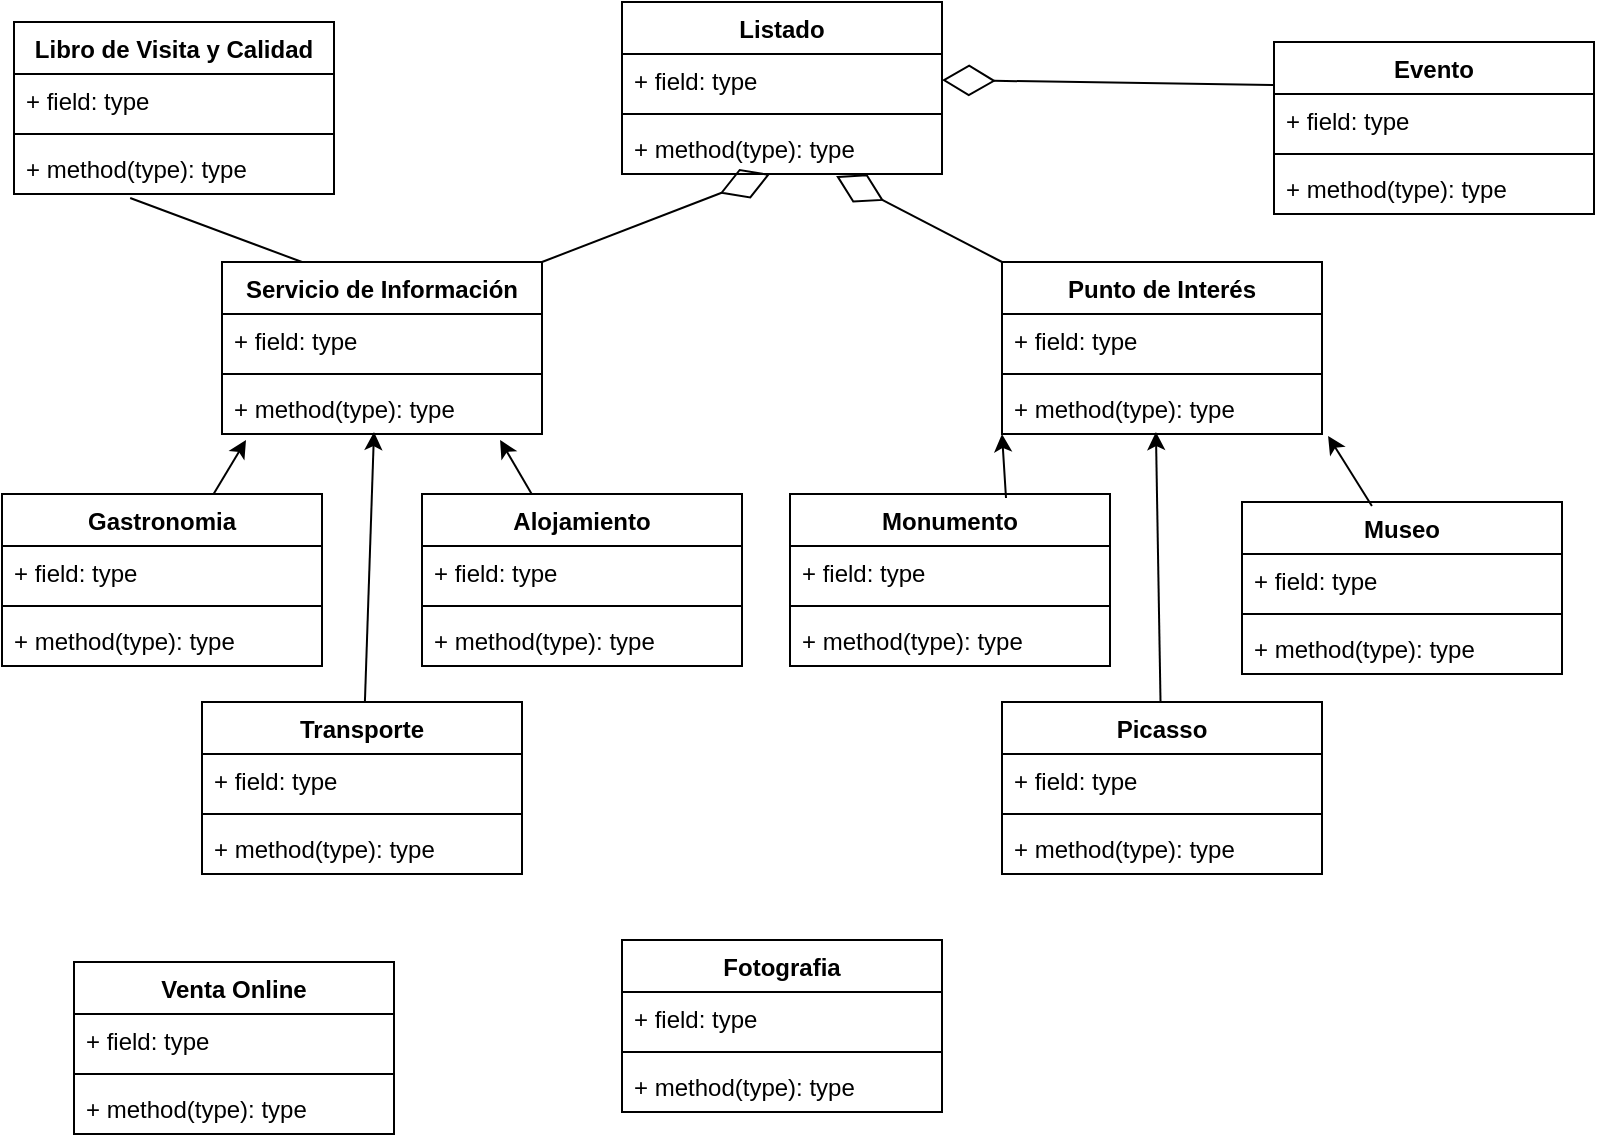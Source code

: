 <mxfile version="14.1.8" type="device"><diagram id="dx6dwqMcYqX5ePkKCm4N" name="Página-1"><mxGraphModel dx="846" dy="494" grid="1" gridSize="10" guides="1" tooltips="1" connect="1" arrows="1" fold="1" page="1" pageScale="1" pageWidth="827" pageHeight="1169" math="0" shadow="0"><root><mxCell id="0"/><mxCell id="1" parent="0"/><mxCell id="3ctla1gUyHe3x9KRj98Z-1" value="Libro de Visita y Calidad" style="swimlane;fontStyle=1;align=center;verticalAlign=top;childLayout=stackLayout;horizontal=1;startSize=26;horizontalStack=0;resizeParent=1;resizeParentMax=0;resizeLast=0;collapsible=1;marginBottom=0;" parent="1" vertex="1"><mxGeometry x="30" y="40" width="160" height="86" as="geometry"/></mxCell><mxCell id="3ctla1gUyHe3x9KRj98Z-2" value="+ field: type" style="text;strokeColor=none;fillColor=none;align=left;verticalAlign=top;spacingLeft=4;spacingRight=4;overflow=hidden;rotatable=0;points=[[0,0.5],[1,0.5]];portConstraint=eastwest;" parent="3ctla1gUyHe3x9KRj98Z-1" vertex="1"><mxGeometry y="26" width="160" height="26" as="geometry"/></mxCell><mxCell id="3ctla1gUyHe3x9KRj98Z-3" value="" style="line;strokeWidth=1;fillColor=none;align=left;verticalAlign=middle;spacingTop=-1;spacingLeft=3;spacingRight=3;rotatable=0;labelPosition=right;points=[];portConstraint=eastwest;" parent="3ctla1gUyHe3x9KRj98Z-1" vertex="1"><mxGeometry y="52" width="160" height="8" as="geometry"/></mxCell><mxCell id="3ctla1gUyHe3x9KRj98Z-4" value="+ method(type): type" style="text;strokeColor=none;fillColor=none;align=left;verticalAlign=top;spacingLeft=4;spacingRight=4;overflow=hidden;rotatable=0;points=[[0,0.5],[1,0.5]];portConstraint=eastwest;" parent="3ctla1gUyHe3x9KRj98Z-1" vertex="1"><mxGeometry y="60" width="160" height="26" as="geometry"/></mxCell><mxCell id="3ctla1gUyHe3x9KRj98Z-5" value="Museo" style="swimlane;fontStyle=1;align=center;verticalAlign=top;childLayout=stackLayout;horizontal=1;startSize=26;horizontalStack=0;resizeParent=1;resizeParentMax=0;resizeLast=0;collapsible=1;marginBottom=0;" parent="1" vertex="1"><mxGeometry x="644" y="280" width="160" height="86" as="geometry"/></mxCell><mxCell id="3ctla1gUyHe3x9KRj98Z-6" value="+ field: type" style="text;strokeColor=none;fillColor=none;align=left;verticalAlign=top;spacingLeft=4;spacingRight=4;overflow=hidden;rotatable=0;points=[[0,0.5],[1,0.5]];portConstraint=eastwest;" parent="3ctla1gUyHe3x9KRj98Z-5" vertex="1"><mxGeometry y="26" width="160" height="26" as="geometry"/></mxCell><mxCell id="3ctla1gUyHe3x9KRj98Z-7" value="" style="line;strokeWidth=1;fillColor=none;align=left;verticalAlign=middle;spacingTop=-1;spacingLeft=3;spacingRight=3;rotatable=0;labelPosition=right;points=[];portConstraint=eastwest;" parent="3ctla1gUyHe3x9KRj98Z-5" vertex="1"><mxGeometry y="52" width="160" height="8" as="geometry"/></mxCell><mxCell id="3ctla1gUyHe3x9KRj98Z-8" value="+ method(type): type" style="text;strokeColor=none;fillColor=none;align=left;verticalAlign=top;spacingLeft=4;spacingRight=4;overflow=hidden;rotatable=0;points=[[0,0.5],[1,0.5]];portConstraint=eastwest;" parent="3ctla1gUyHe3x9KRj98Z-5" vertex="1"><mxGeometry y="60" width="160" height="26" as="geometry"/></mxCell><mxCell id="3ctla1gUyHe3x9KRj98Z-53" style="rounded=0;orthogonalLoop=1;jettySize=auto;html=1;entryX=0.481;entryY=0.962;entryDx=0;entryDy=0;entryPerimeter=0;" parent="1" source="3ctla1gUyHe3x9KRj98Z-12" target="3ctla1gUyHe3x9KRj98Z-52" edge="1"><mxGeometry relative="1" as="geometry"/></mxCell><mxCell id="3ctla1gUyHe3x9KRj98Z-12" value="Picasso" style="swimlane;fontStyle=1;align=center;verticalAlign=top;childLayout=stackLayout;horizontal=1;startSize=26;horizontalStack=0;resizeParent=1;resizeParentMax=0;resizeLast=0;collapsible=1;marginBottom=0;" parent="1" vertex="1"><mxGeometry x="524" y="380" width="160" height="86" as="geometry"/></mxCell><mxCell id="3ctla1gUyHe3x9KRj98Z-13" value="+ field: type" style="text;strokeColor=none;fillColor=none;align=left;verticalAlign=top;spacingLeft=4;spacingRight=4;overflow=hidden;rotatable=0;points=[[0,0.5],[1,0.5]];portConstraint=eastwest;" parent="3ctla1gUyHe3x9KRj98Z-12" vertex="1"><mxGeometry y="26" width="160" height="26" as="geometry"/></mxCell><mxCell id="3ctla1gUyHe3x9KRj98Z-14" value="" style="line;strokeWidth=1;fillColor=none;align=left;verticalAlign=middle;spacingTop=-1;spacingLeft=3;spacingRight=3;rotatable=0;labelPosition=right;points=[];portConstraint=eastwest;" parent="3ctla1gUyHe3x9KRj98Z-12" vertex="1"><mxGeometry y="52" width="160" height="8" as="geometry"/></mxCell><mxCell id="3ctla1gUyHe3x9KRj98Z-15" value="+ method(type): type" style="text;strokeColor=none;fillColor=none;align=left;verticalAlign=top;spacingLeft=4;spacingRight=4;overflow=hidden;rotatable=0;points=[[0,0.5],[1,0.5]];portConstraint=eastwest;" parent="3ctla1gUyHe3x9KRj98Z-12" vertex="1"><mxGeometry y="60" width="160" height="26" as="geometry"/></mxCell><mxCell id="3ctla1gUyHe3x9KRj98Z-16" value="Listado" style="swimlane;fontStyle=1;align=center;verticalAlign=top;childLayout=stackLayout;horizontal=1;startSize=26;horizontalStack=0;resizeParent=1;resizeParentMax=0;resizeLast=0;collapsible=1;marginBottom=0;" parent="1" vertex="1"><mxGeometry x="334" y="30" width="160" height="86" as="geometry"/></mxCell><mxCell id="3ctla1gUyHe3x9KRj98Z-17" value="+ field: type" style="text;strokeColor=none;fillColor=none;align=left;verticalAlign=top;spacingLeft=4;spacingRight=4;overflow=hidden;rotatable=0;points=[[0,0.5],[1,0.5]];portConstraint=eastwest;" parent="3ctla1gUyHe3x9KRj98Z-16" vertex="1"><mxGeometry y="26" width="160" height="26" as="geometry"/></mxCell><mxCell id="3ctla1gUyHe3x9KRj98Z-18" value="" style="line;strokeWidth=1;fillColor=none;align=left;verticalAlign=middle;spacingTop=-1;spacingLeft=3;spacingRight=3;rotatable=0;labelPosition=right;points=[];portConstraint=eastwest;" parent="3ctla1gUyHe3x9KRj98Z-16" vertex="1"><mxGeometry y="52" width="160" height="8" as="geometry"/></mxCell><mxCell id="3ctla1gUyHe3x9KRj98Z-19" value="+ method(type): type" style="text;strokeColor=none;fillColor=none;align=left;verticalAlign=top;spacingLeft=4;spacingRight=4;overflow=hidden;rotatable=0;points=[[0,0.5],[1,0.5]];portConstraint=eastwest;" parent="3ctla1gUyHe3x9KRj98Z-16" vertex="1"><mxGeometry y="60" width="160" height="26" as="geometry"/></mxCell><mxCell id="3ctla1gUyHe3x9KRj98Z-21" value="Fotografia" style="swimlane;fontStyle=1;align=center;verticalAlign=top;childLayout=stackLayout;horizontal=1;startSize=26;horizontalStack=0;resizeParent=1;resizeParentMax=0;resizeLast=0;collapsible=1;marginBottom=0;" parent="1" vertex="1"><mxGeometry x="334" y="499" width="160" height="86" as="geometry"/></mxCell><mxCell id="3ctla1gUyHe3x9KRj98Z-22" value="+ field: type" style="text;strokeColor=none;fillColor=none;align=left;verticalAlign=top;spacingLeft=4;spacingRight=4;overflow=hidden;rotatable=0;points=[[0,0.5],[1,0.5]];portConstraint=eastwest;" parent="3ctla1gUyHe3x9KRj98Z-21" vertex="1"><mxGeometry y="26" width="160" height="26" as="geometry"/></mxCell><mxCell id="3ctla1gUyHe3x9KRj98Z-23" value="" style="line;strokeWidth=1;fillColor=none;align=left;verticalAlign=middle;spacingTop=-1;spacingLeft=3;spacingRight=3;rotatable=0;labelPosition=right;points=[];portConstraint=eastwest;" parent="3ctla1gUyHe3x9KRj98Z-21" vertex="1"><mxGeometry y="52" width="160" height="8" as="geometry"/></mxCell><mxCell id="3ctla1gUyHe3x9KRj98Z-24" value="+ method(type): type" style="text;strokeColor=none;fillColor=none;align=left;verticalAlign=top;spacingLeft=4;spacingRight=4;overflow=hidden;rotatable=0;points=[[0,0.5],[1,0.5]];portConstraint=eastwest;" parent="3ctla1gUyHe3x9KRj98Z-21" vertex="1"><mxGeometry y="60" width="160" height="26" as="geometry"/></mxCell><mxCell id="3ctla1gUyHe3x9KRj98Z-25" value="Monumento" style="swimlane;fontStyle=1;align=center;verticalAlign=top;childLayout=stackLayout;horizontal=1;startSize=26;horizontalStack=0;resizeParent=1;resizeParentMax=0;resizeLast=0;collapsible=1;marginBottom=0;" parent="1" vertex="1"><mxGeometry x="418" y="276" width="160" height="86" as="geometry"/></mxCell><mxCell id="3ctla1gUyHe3x9KRj98Z-26" value="+ field: type" style="text;strokeColor=none;fillColor=none;align=left;verticalAlign=top;spacingLeft=4;spacingRight=4;overflow=hidden;rotatable=0;points=[[0,0.5],[1,0.5]];portConstraint=eastwest;" parent="3ctla1gUyHe3x9KRj98Z-25" vertex="1"><mxGeometry y="26" width="160" height="26" as="geometry"/></mxCell><mxCell id="3ctla1gUyHe3x9KRj98Z-27" value="" style="line;strokeWidth=1;fillColor=none;align=left;verticalAlign=middle;spacingTop=-1;spacingLeft=3;spacingRight=3;rotatable=0;labelPosition=right;points=[];portConstraint=eastwest;" parent="3ctla1gUyHe3x9KRj98Z-25" vertex="1"><mxGeometry y="52" width="160" height="8" as="geometry"/></mxCell><mxCell id="3ctla1gUyHe3x9KRj98Z-28" value="+ method(type): type" style="text;strokeColor=none;fillColor=none;align=left;verticalAlign=top;spacingLeft=4;spacingRight=4;overflow=hidden;rotatable=0;points=[[0,0.5],[1,0.5]];portConstraint=eastwest;" parent="3ctla1gUyHe3x9KRj98Z-25" vertex="1"><mxGeometry y="60" width="160" height="26" as="geometry"/></mxCell><mxCell id="3ctla1gUyHe3x9KRj98Z-29" value="Evento" style="swimlane;fontStyle=1;align=center;verticalAlign=top;childLayout=stackLayout;horizontal=1;startSize=26;horizontalStack=0;resizeParent=1;resizeParentMax=0;resizeLast=0;collapsible=1;marginBottom=0;" parent="1" vertex="1"><mxGeometry x="660" y="50" width="160" height="86" as="geometry"/></mxCell><mxCell id="3ctla1gUyHe3x9KRj98Z-30" value="+ field: type" style="text;strokeColor=none;fillColor=none;align=left;verticalAlign=top;spacingLeft=4;spacingRight=4;overflow=hidden;rotatable=0;points=[[0,0.5],[1,0.5]];portConstraint=eastwest;" parent="3ctla1gUyHe3x9KRj98Z-29" vertex="1"><mxGeometry y="26" width="160" height="26" as="geometry"/></mxCell><mxCell id="3ctla1gUyHe3x9KRj98Z-31" value="" style="line;strokeWidth=1;fillColor=none;align=left;verticalAlign=middle;spacingTop=-1;spacingLeft=3;spacingRight=3;rotatable=0;labelPosition=right;points=[];portConstraint=eastwest;" parent="3ctla1gUyHe3x9KRj98Z-29" vertex="1"><mxGeometry y="52" width="160" height="8" as="geometry"/></mxCell><mxCell id="3ctla1gUyHe3x9KRj98Z-32" value="+ method(type): type" style="text;strokeColor=none;fillColor=none;align=left;verticalAlign=top;spacingLeft=4;spacingRight=4;overflow=hidden;rotatable=0;points=[[0,0.5],[1,0.5]];portConstraint=eastwest;" parent="3ctla1gUyHe3x9KRj98Z-29" vertex="1"><mxGeometry y="60" width="160" height="26" as="geometry"/></mxCell><mxCell id="3ctla1gUyHe3x9KRj98Z-60" style="edgeStyle=none;rounded=0;orthogonalLoop=1;jettySize=auto;html=1;entryX=0.075;entryY=1.115;entryDx=0;entryDy=0;entryPerimeter=0;" parent="1" source="3ctla1gUyHe3x9KRj98Z-33" target="3ctla1gUyHe3x9KRj98Z-59" edge="1"><mxGeometry relative="1" as="geometry"/></mxCell><mxCell id="3ctla1gUyHe3x9KRj98Z-33" value="Gastronomia" style="swimlane;fontStyle=1;align=center;verticalAlign=top;childLayout=stackLayout;horizontal=1;startSize=26;horizontalStack=0;resizeParent=1;resizeParentMax=0;resizeLast=0;collapsible=1;marginBottom=0;" parent="1" vertex="1"><mxGeometry x="24" y="276" width="160" height="86" as="geometry"/></mxCell><mxCell id="3ctla1gUyHe3x9KRj98Z-34" value="+ field: type" style="text;strokeColor=none;fillColor=none;align=left;verticalAlign=top;spacingLeft=4;spacingRight=4;overflow=hidden;rotatable=0;points=[[0,0.5],[1,0.5]];portConstraint=eastwest;" parent="3ctla1gUyHe3x9KRj98Z-33" vertex="1"><mxGeometry y="26" width="160" height="26" as="geometry"/></mxCell><mxCell id="3ctla1gUyHe3x9KRj98Z-35" value="" style="line;strokeWidth=1;fillColor=none;align=left;verticalAlign=middle;spacingTop=-1;spacingLeft=3;spacingRight=3;rotatable=0;labelPosition=right;points=[];portConstraint=eastwest;" parent="3ctla1gUyHe3x9KRj98Z-33" vertex="1"><mxGeometry y="52" width="160" height="8" as="geometry"/></mxCell><mxCell id="3ctla1gUyHe3x9KRj98Z-36" value="+ method(type): type" style="text;strokeColor=none;fillColor=none;align=left;verticalAlign=top;spacingLeft=4;spacingRight=4;overflow=hidden;rotatable=0;points=[[0,0.5],[1,0.5]];portConstraint=eastwest;" parent="3ctla1gUyHe3x9KRj98Z-33" vertex="1"><mxGeometry y="60" width="160" height="26" as="geometry"/></mxCell><mxCell id="3ctla1gUyHe3x9KRj98Z-61" style="edgeStyle=none;rounded=0;orthogonalLoop=1;jettySize=auto;html=1;entryX=0.475;entryY=0.962;entryDx=0;entryDy=0;entryPerimeter=0;" parent="1" source="3ctla1gUyHe3x9KRj98Z-37" target="3ctla1gUyHe3x9KRj98Z-59" edge="1"><mxGeometry relative="1" as="geometry"/></mxCell><mxCell id="3ctla1gUyHe3x9KRj98Z-37" value="Transporte" style="swimlane;fontStyle=1;align=center;verticalAlign=top;childLayout=stackLayout;horizontal=1;startSize=26;horizontalStack=0;resizeParent=1;resizeParentMax=0;resizeLast=0;collapsible=1;marginBottom=0;" parent="1" vertex="1"><mxGeometry x="124" y="380" width="160" height="86" as="geometry"/></mxCell><mxCell id="3ctla1gUyHe3x9KRj98Z-38" value="+ field: type" style="text;strokeColor=none;fillColor=none;align=left;verticalAlign=top;spacingLeft=4;spacingRight=4;overflow=hidden;rotatable=0;points=[[0,0.5],[1,0.5]];portConstraint=eastwest;" parent="3ctla1gUyHe3x9KRj98Z-37" vertex="1"><mxGeometry y="26" width="160" height="26" as="geometry"/></mxCell><mxCell id="3ctla1gUyHe3x9KRj98Z-39" value="" style="line;strokeWidth=1;fillColor=none;align=left;verticalAlign=middle;spacingTop=-1;spacingLeft=3;spacingRight=3;rotatable=0;labelPosition=right;points=[];portConstraint=eastwest;" parent="3ctla1gUyHe3x9KRj98Z-37" vertex="1"><mxGeometry y="52" width="160" height="8" as="geometry"/></mxCell><mxCell id="3ctla1gUyHe3x9KRj98Z-40" value="+ method(type): type" style="text;strokeColor=none;fillColor=none;align=left;verticalAlign=top;spacingLeft=4;spacingRight=4;overflow=hidden;rotatable=0;points=[[0,0.5],[1,0.5]];portConstraint=eastwest;" parent="3ctla1gUyHe3x9KRj98Z-37" vertex="1"><mxGeometry y="60" width="160" height="26" as="geometry"/></mxCell><mxCell id="3ctla1gUyHe3x9KRj98Z-41" value="Venta Online" style="swimlane;fontStyle=1;align=center;verticalAlign=top;childLayout=stackLayout;horizontal=1;startSize=26;horizontalStack=0;resizeParent=1;resizeParentMax=0;resizeLast=0;collapsible=1;marginBottom=0;" parent="1" vertex="1"><mxGeometry x="60" y="510" width="160" height="86" as="geometry"/></mxCell><mxCell id="3ctla1gUyHe3x9KRj98Z-42" value="+ field: type" style="text;strokeColor=none;fillColor=none;align=left;verticalAlign=top;spacingLeft=4;spacingRight=4;overflow=hidden;rotatable=0;points=[[0,0.5],[1,0.5]];portConstraint=eastwest;" parent="3ctla1gUyHe3x9KRj98Z-41" vertex="1"><mxGeometry y="26" width="160" height="26" as="geometry"/></mxCell><mxCell id="3ctla1gUyHe3x9KRj98Z-43" value="" style="line;strokeWidth=1;fillColor=none;align=left;verticalAlign=middle;spacingTop=-1;spacingLeft=3;spacingRight=3;rotatable=0;labelPosition=right;points=[];portConstraint=eastwest;" parent="3ctla1gUyHe3x9KRj98Z-41" vertex="1"><mxGeometry y="52" width="160" height="8" as="geometry"/></mxCell><mxCell id="3ctla1gUyHe3x9KRj98Z-44" value="+ method(type): type" style="text;strokeColor=none;fillColor=none;align=left;verticalAlign=top;spacingLeft=4;spacingRight=4;overflow=hidden;rotatable=0;points=[[0,0.5],[1,0.5]];portConstraint=eastwest;" parent="3ctla1gUyHe3x9KRj98Z-41" vertex="1"><mxGeometry y="60" width="160" height="26" as="geometry"/></mxCell><mxCell id="3ctla1gUyHe3x9KRj98Z-62" style="edgeStyle=none;rounded=0;orthogonalLoop=1;jettySize=auto;html=1;entryX=0.869;entryY=1.115;entryDx=0;entryDy=0;entryPerimeter=0;" parent="1" source="3ctla1gUyHe3x9KRj98Z-45" target="3ctla1gUyHe3x9KRj98Z-59" edge="1"><mxGeometry relative="1" as="geometry"/></mxCell><mxCell id="3ctla1gUyHe3x9KRj98Z-45" value="Alojamiento" style="swimlane;fontStyle=1;align=center;verticalAlign=top;childLayout=stackLayout;horizontal=1;startSize=26;horizontalStack=0;resizeParent=1;resizeParentMax=0;resizeLast=0;collapsible=1;marginBottom=0;" parent="1" vertex="1"><mxGeometry x="234" y="276" width="160" height="86" as="geometry"/></mxCell><mxCell id="3ctla1gUyHe3x9KRj98Z-46" value="+ field: type" style="text;strokeColor=none;fillColor=none;align=left;verticalAlign=top;spacingLeft=4;spacingRight=4;overflow=hidden;rotatable=0;points=[[0,0.5],[1,0.5]];portConstraint=eastwest;" parent="3ctla1gUyHe3x9KRj98Z-45" vertex="1"><mxGeometry y="26" width="160" height="26" as="geometry"/></mxCell><mxCell id="3ctla1gUyHe3x9KRj98Z-47" value="" style="line;strokeWidth=1;fillColor=none;align=left;verticalAlign=middle;spacingTop=-1;spacingLeft=3;spacingRight=3;rotatable=0;labelPosition=right;points=[];portConstraint=eastwest;" parent="3ctla1gUyHe3x9KRj98Z-45" vertex="1"><mxGeometry y="52" width="160" height="8" as="geometry"/></mxCell><mxCell id="3ctla1gUyHe3x9KRj98Z-48" value="+ method(type): type" style="text;strokeColor=none;fillColor=none;align=left;verticalAlign=top;spacingLeft=4;spacingRight=4;overflow=hidden;rotatable=0;points=[[0,0.5],[1,0.5]];portConstraint=eastwest;" parent="3ctla1gUyHe3x9KRj98Z-45" vertex="1"><mxGeometry y="60" width="160" height="26" as="geometry"/></mxCell><mxCell id="3ctla1gUyHe3x9KRj98Z-49" value="Punto de Interés" style="swimlane;fontStyle=1;align=center;verticalAlign=top;childLayout=stackLayout;horizontal=1;startSize=26;horizontalStack=0;resizeParent=1;resizeParentMax=0;resizeLast=0;collapsible=1;marginBottom=0;" parent="1" vertex="1"><mxGeometry x="524" y="160" width="160" height="86" as="geometry"/></mxCell><mxCell id="3ctla1gUyHe3x9KRj98Z-50" value="+ field: type" style="text;strokeColor=none;fillColor=none;align=left;verticalAlign=top;spacingLeft=4;spacingRight=4;overflow=hidden;rotatable=0;points=[[0,0.5],[1,0.5]];portConstraint=eastwest;" parent="3ctla1gUyHe3x9KRj98Z-49" vertex="1"><mxGeometry y="26" width="160" height="26" as="geometry"/></mxCell><mxCell id="3ctla1gUyHe3x9KRj98Z-51" value="" style="line;strokeWidth=1;fillColor=none;align=left;verticalAlign=middle;spacingTop=-1;spacingLeft=3;spacingRight=3;rotatable=0;labelPosition=right;points=[];portConstraint=eastwest;" parent="3ctla1gUyHe3x9KRj98Z-49" vertex="1"><mxGeometry y="52" width="160" height="8" as="geometry"/></mxCell><mxCell id="3ctla1gUyHe3x9KRj98Z-52" value="+ method(type): type" style="text;strokeColor=none;fillColor=none;align=left;verticalAlign=top;spacingLeft=4;spacingRight=4;overflow=hidden;rotatable=0;points=[[0,0.5],[1,0.5]];portConstraint=eastwest;" parent="3ctla1gUyHe3x9KRj98Z-49" vertex="1"><mxGeometry y="60" width="160" height="26" as="geometry"/></mxCell><mxCell id="3ctla1gUyHe3x9KRj98Z-54" style="rounded=0;orthogonalLoop=1;jettySize=auto;html=1;entryX=0;entryY=1;entryDx=0;entryDy=0;entryPerimeter=0;exitX=0.675;exitY=0.023;exitDx=0;exitDy=0;exitPerimeter=0;" parent="1" source="3ctla1gUyHe3x9KRj98Z-25" target="3ctla1gUyHe3x9KRj98Z-52" edge="1"><mxGeometry relative="1" as="geometry"><mxPoint x="527.401" y="300" as="sourcePoint"/><mxPoint x="530.96" y="255.012" as="targetPoint"/></mxGeometry></mxCell><mxCell id="3ctla1gUyHe3x9KRj98Z-55" style="rounded=0;orthogonalLoop=1;jettySize=auto;html=1;entryX=1.019;entryY=1.038;entryDx=0;entryDy=0;entryPerimeter=0;exitX=0.406;exitY=0.023;exitDx=0;exitDy=0;exitPerimeter=0;" parent="1" source="3ctla1gUyHe3x9KRj98Z-5" target="3ctla1gUyHe3x9KRj98Z-52" edge="1"><mxGeometry relative="1" as="geometry"><mxPoint x="352" y="291.978" as="sourcePoint"/><mxPoint x="454" y="256" as="targetPoint"/></mxGeometry></mxCell><mxCell id="3ctla1gUyHe3x9KRj98Z-56" value="Servicio de Información" style="swimlane;fontStyle=1;align=center;verticalAlign=top;childLayout=stackLayout;horizontal=1;startSize=26;horizontalStack=0;resizeParent=1;resizeParentMax=0;resizeLast=0;collapsible=1;marginBottom=0;" parent="1" vertex="1"><mxGeometry x="134" y="160" width="160" height="86" as="geometry"/></mxCell><mxCell id="3ctla1gUyHe3x9KRj98Z-57" value="+ field: type" style="text;strokeColor=none;fillColor=none;align=left;verticalAlign=top;spacingLeft=4;spacingRight=4;overflow=hidden;rotatable=0;points=[[0,0.5],[1,0.5]];portConstraint=eastwest;" parent="3ctla1gUyHe3x9KRj98Z-56" vertex="1"><mxGeometry y="26" width="160" height="26" as="geometry"/></mxCell><mxCell id="3ctla1gUyHe3x9KRj98Z-58" value="" style="line;strokeWidth=1;fillColor=none;align=left;verticalAlign=middle;spacingTop=-1;spacingLeft=3;spacingRight=3;rotatable=0;labelPosition=right;points=[];portConstraint=eastwest;" parent="3ctla1gUyHe3x9KRj98Z-56" vertex="1"><mxGeometry y="52" width="160" height="8" as="geometry"/></mxCell><mxCell id="3ctla1gUyHe3x9KRj98Z-59" value="+ method(type): type" style="text;strokeColor=none;fillColor=none;align=left;verticalAlign=top;spacingLeft=4;spacingRight=4;overflow=hidden;rotatable=0;points=[[0,0.5],[1,0.5]];portConstraint=eastwest;" parent="3ctla1gUyHe3x9KRj98Z-56" vertex="1"><mxGeometry y="60" width="160" height="26" as="geometry"/></mxCell><mxCell id="3ctla1gUyHe3x9KRj98Z-63" value="" style="endArrow=diamondThin;endFill=0;endSize=24;html=1;entryX=0.463;entryY=1;entryDx=0;entryDy=0;entryPerimeter=0;exitX=1;exitY=0;exitDx=0;exitDy=0;" parent="1" source="3ctla1gUyHe3x9KRj98Z-56" target="3ctla1gUyHe3x9KRj98Z-19" edge="1"><mxGeometry width="160" relative="1" as="geometry"><mxPoint x="320" y="260" as="sourcePoint"/><mxPoint x="480" y="260" as="targetPoint"/></mxGeometry></mxCell><mxCell id="3ctla1gUyHe3x9KRj98Z-65" value="" style="endArrow=diamondThin;endFill=0;endSize=24;html=1;entryX=0.669;entryY=1.038;entryDx=0;entryDy=0;entryPerimeter=0;exitX=0;exitY=0;exitDx=0;exitDy=0;" parent="1" source="3ctla1gUyHe3x9KRj98Z-49" target="3ctla1gUyHe3x9KRj98Z-19" edge="1"><mxGeometry width="160" relative="1" as="geometry"><mxPoint x="304" y="170" as="sourcePoint"/><mxPoint x="418.08" y="126" as="targetPoint"/></mxGeometry></mxCell><mxCell id="3ctla1gUyHe3x9KRj98Z-66" value="" style="endArrow=diamondThin;endFill=0;endSize=24;html=1;entryX=1;entryY=0.5;entryDx=0;entryDy=0;exitX=0;exitY=0.25;exitDx=0;exitDy=0;" parent="1" source="3ctla1gUyHe3x9KRj98Z-29" target="3ctla1gUyHe3x9KRj98Z-17" edge="1"><mxGeometry width="160" relative="1" as="geometry"><mxPoint x="534" y="170" as="sourcePoint"/><mxPoint x="451.04" y="126.988" as="targetPoint"/></mxGeometry></mxCell><mxCell id="3ctla1gUyHe3x9KRj98Z-67" style="edgeStyle=none;rounded=0;orthogonalLoop=1;jettySize=auto;html=1;entryX=0.25;entryY=0;entryDx=0;entryDy=0;exitX=0.363;exitY=1.077;exitDx=0;exitDy=0;exitPerimeter=0;endArrow=none;endFill=0;" parent="1" source="3ctla1gUyHe3x9KRj98Z-4" target="3ctla1gUyHe3x9KRj98Z-56" edge="1"><mxGeometry relative="1" as="geometry"/></mxCell></root></mxGraphModel></diagram></mxfile>